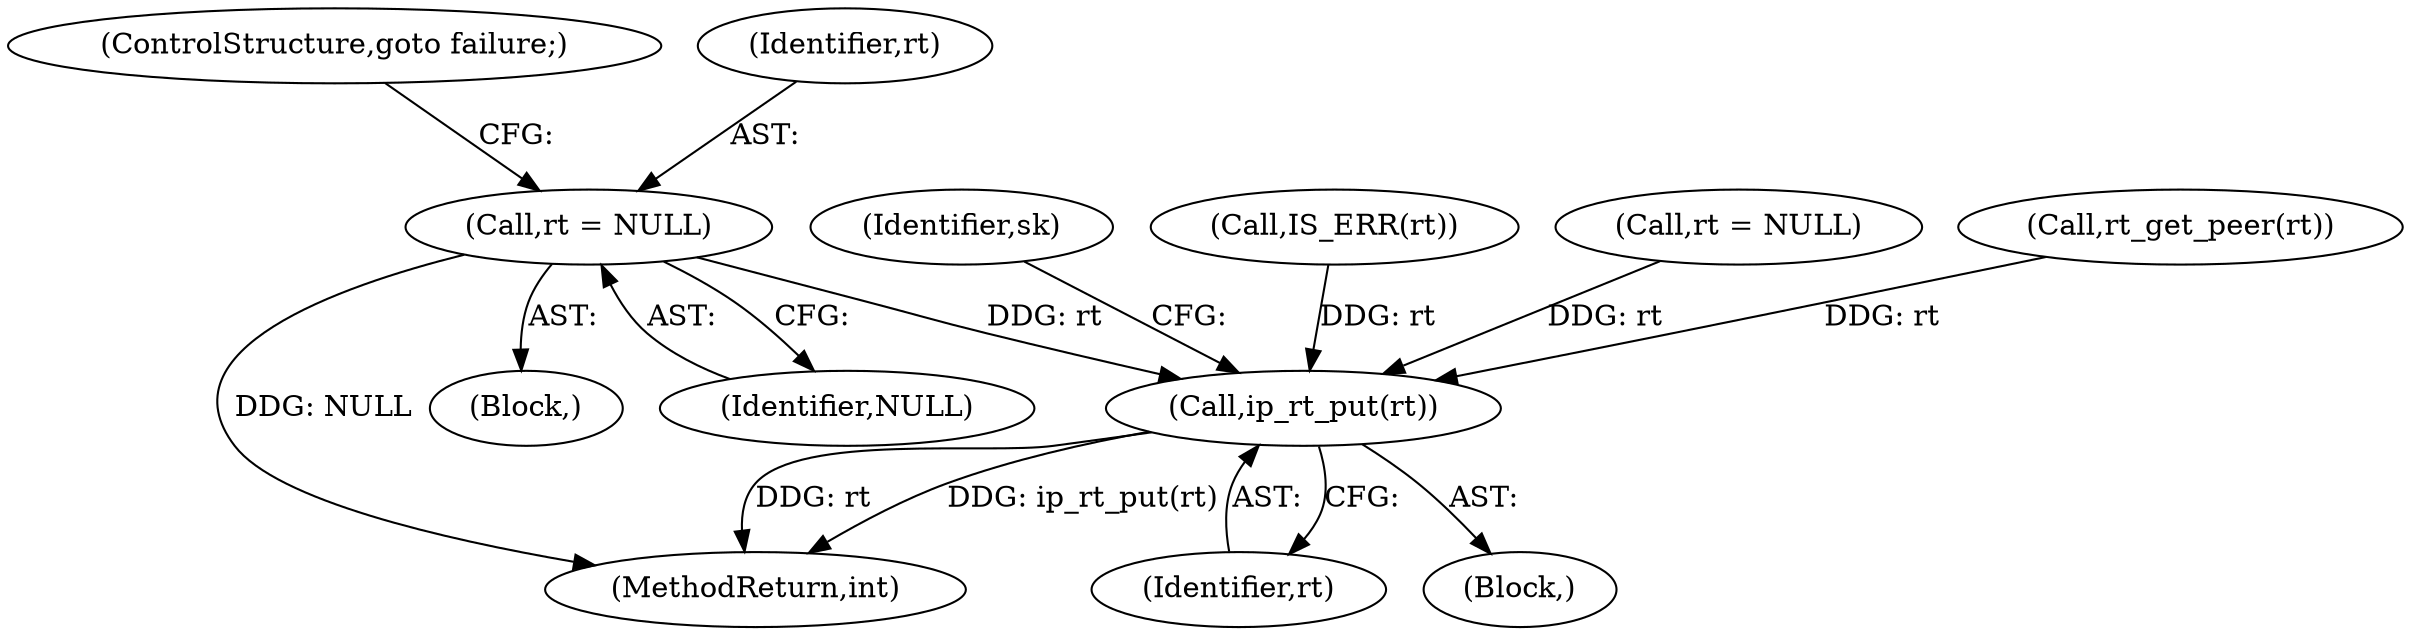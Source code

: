 digraph "0_linux_f6d8bd051c391c1c0458a30b2a7abcd939329259_29@pointer" {
"1000447" [label="(Call,rt = NULL)"];
"1000509" [label="(Call,ip_rt_put(rt))"];
"1000510" [label="(Identifier,rt)"];
"1000509" [label="(Call,ip_rt_put(rt))"];
"1000513" [label="(Identifier,sk)"];
"1000523" [label="(MethodReturn,int)"];
"1000450" [label="(ControlStructure,goto failure;)"];
"1000449" [label="(Identifier,NULL)"];
"1000442" [label="(Block,)"];
"1000448" [label="(Identifier,rt)"];
"1000220" [label="(Call,IS_ERR(rt))"];
"1000497" [label="(Call,rt = NULL)"];
"1000109" [label="(Block,)"];
"1000339" [label="(Call,rt_get_peer(rt))"];
"1000447" [label="(Call,rt = NULL)"];
"1000447" -> "1000442"  [label="AST: "];
"1000447" -> "1000449"  [label="CFG: "];
"1000448" -> "1000447"  [label="AST: "];
"1000449" -> "1000447"  [label="AST: "];
"1000450" -> "1000447"  [label="CFG: "];
"1000447" -> "1000523"  [label="DDG: NULL"];
"1000447" -> "1000509"  [label="DDG: rt"];
"1000509" -> "1000109"  [label="AST: "];
"1000509" -> "1000510"  [label="CFG: "];
"1000510" -> "1000509"  [label="AST: "];
"1000513" -> "1000509"  [label="CFG: "];
"1000509" -> "1000523"  [label="DDG: ip_rt_put(rt)"];
"1000509" -> "1000523"  [label="DDG: rt"];
"1000220" -> "1000509"  [label="DDG: rt"];
"1000497" -> "1000509"  [label="DDG: rt"];
"1000339" -> "1000509"  [label="DDG: rt"];
}
